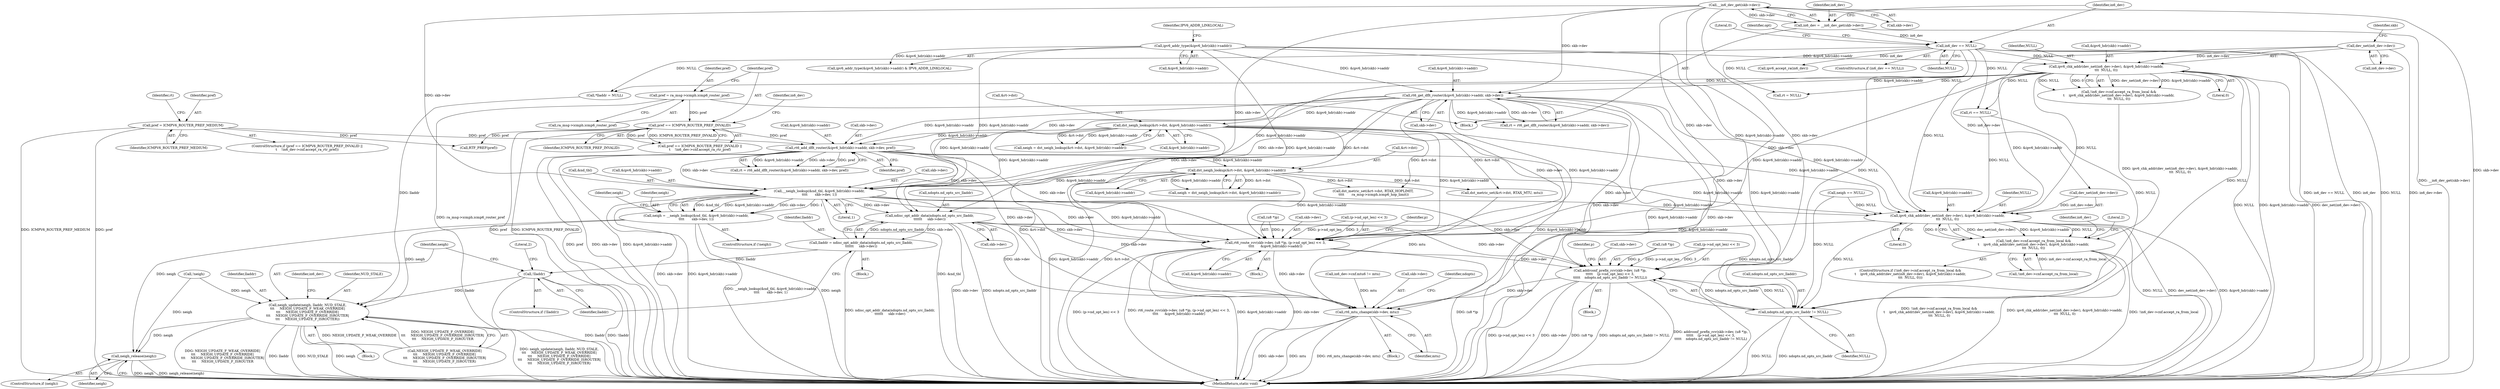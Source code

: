 digraph "0_linux_6fd99094de2b83d1d4c8457f2c83483b2828e75a@pointer" {
"1000729" [label="(Call,__neigh_lookup(&nd_tbl, &ipv6_hdr(skb)->saddr,\n\t\t\t\t       skb->dev, 1))"];
"1000167" [label="(Call,ipv6_addr_type(&ipv6_hdr(skb)->saddr))"];
"1000407" [label="(Call,dst_neigh_lookup(&rt->dst, &ipv6_hdr(skb)->saddr))"];
"1000393" [label="(Call,rt6_get_dflt_router(&ipv6_hdr(skb)->saddr, skb->dev))"];
"1000339" [label="(Call,ipv6_chk_addr(dev_net(in6_dev->dev), &ipv6_hdr(skb)->saddr,\n\t\t\t  NULL, 0))"];
"1000340" [label="(Call,dev_net(in6_dev->dev))"];
"1000209" [label="(Call,in6_dev == NULL)"];
"1000202" [label="(Call,in6_dev = __in6_dev_get(skb->dev))"];
"1000204" [label="(Call,__in6_dev_get(skb->dev))"];
"1000488" [label="(Call,dst_neigh_lookup(&rt->dst, &ipv6_hdr(skb)->saddr))"];
"1000465" [label="(Call,rt6_add_dflt_router(&ipv6_hdr(skb)->saddr, skb->dev, pref))"];
"1000388" [label="(Call,pref = ICMPV6_ROUTER_PREF_MEDIUM)"];
"1000379" [label="(Call,pref == ICMPV6_ROUTER_PREF_INVALID)"];
"1000370" [label="(Call,pref = ra_msg->icmph.icmp6_router_pref)"];
"1000727" [label="(Call,neigh = __neigh_lookup(&nd_tbl, &ipv6_hdr(skb)->saddr,\n\t\t\t\t       skb->dev, 1))"];
"1000771" [label="(Call,neigh_update(neigh, lladdr, NUD_STALE,\n\t\t\t     NEIGH_UPDATE_F_WEAK_OVERRIDE|\n\t\t\t     NEIGH_UPDATE_F_OVERRIDE|\n\t\t\t     NEIGH_UPDATE_F_OVERRIDE_ISROUTER|\n\t\t\t     NEIGH_UPDATE_F_ISROUTER))"];
"1001102" [label="(Call,neigh_release(neigh))"];
"1000755" [label="(Call,ndisc_opt_addr_data(ndopts.nd_opts_src_lladdr,\n\t\t\t\t\t\t     skb->dev))"];
"1000753" [label="(Call,lladdr = ndisc_opt_addr_data(ndopts.nd_opts_src_lladdr,\n\t\t\t\t\t\t     skb->dev))"];
"1000763" [label="(Call,!lladdr)"];
"1000900" [label="(Call,rt6_route_rcv(skb->dev, (u8 *)p, (p->nd_opt_len) << 3,\n\t\t\t\t      &ipv6_hdr(skb)->saddr))"];
"1000963" [label="(Call,addrconf_prefix_rcv(skb->dev, (u8 *)p,\n\t\t\t\t\t    (p->nd_opt_len) << 3,\n\t\t\t\t\t    ndopts.nd_opts_src_lladdr != NULL))"];
"1001055" [label="(Call,rt6_mtu_change(skb->dev, mtu))"];
"1000975" [label="(Call,ndopts.nd_opts_src_lladdr != NULL)"];
"1000806" [label="(Call,ipv6_chk_addr(dev_net(in6_dev->dev), &ipv6_hdr(skb)->saddr,\n\t\t\t  NULL, 0))"];
"1000799" [label="(Call,!in6_dev->cnf.accept_ra_from_local &&\n\t    ipv6_chk_addr(dev_net(in6_dev->dev), &ipv6_hdr(skb)->saddr,\n\t\t\t  NULL, 0))"];
"1000391" [label="(Call,rt = rt6_get_dflt_router(&ipv6_hdr(skb)->saddr, skb->dev))"];
"1001102" [label="(Call,neigh_release(neigh))"];
"1000753" [label="(Call,lladdr = ndisc_opt_addr_data(ndopts.nd_opts_src_lladdr,\n\t\t\t\t\t\t     skb->dev))"];
"1000798" [label="(ControlStructure,if (!in6_dev->cnf.accept_ra_from_local &&\n\t    ipv6_chk_addr(dev_net(in6_dev->dev), &ipv6_hdr(skb)->saddr,\n\t\t\t  NULL, 0)))"];
"1000340" [label="(Call,dev_net(in6_dev->dev))"];
"1000371" [label="(Identifier,pref)"];
"1000764" [label="(Identifier,lladdr)"];
"1001048" [label="(Call,dst_metric_set(&rt->dst, RTAX_MTU, mtu))"];
"1000800" [label="(Call,!in6_dev->cnf.accept_ra_from_local)"];
"1000956" [label="(Identifier,p)"];
"1001031" [label="(Call,in6_dev->cnf.mtu6 != mtu)"];
"1000377" [label="(ControlStructure,if (pref == ICMPV6_ROUTER_PREF_INVALID ||\n\t    !in6_dev->cnf.accept_ra_rtr_pref))"];
"1000752" [label="(Block,)"];
"1000912" [label="(Call,&ipv6_hdr(skb)->saddr)"];
"1000833" [label="(Identifier,in6_dev)"];
"1000771" [label="(Call,neigh_update(neigh, lladdr, NUD_STALE,\n\t\t\t     NEIGH_UPDATE_F_WEAK_OVERRIDE|\n\t\t\t     NEIGH_UPDATE_F_OVERRIDE|\n\t\t\t     NEIGH_UPDATE_F_OVERRIDE_ISROUTER|\n\t\t\t     NEIGH_UPDATE_F_ISROUTER))"];
"1001056" [label="(Call,skb->dev)"];
"1000806" [label="(Call,ipv6_chk_addr(dev_net(in6_dev->dev), &ipv6_hdr(skb)->saddr,\n\t\t\t  NULL, 0))"];
"1001038" [label="(Block,)"];
"1000785" [label="(Identifier,in6_dev)"];
"1000900" [label="(Call,rt6_route_rcv(skb->dev, (u8 *)p, (p->nd_opt_len) << 3,\n\t\t\t\t      &ipv6_hdr(skb)->saddr))"];
"1000226" [label="(Identifier,opt)"];
"1000855" [label="(Block,)"];
"1000466" [label="(Call,&ipv6_hdr(skb)->saddr)"];
"1000530" [label="(Call,RTF_PREF(pref))"];
"1000454" [label="(Call,rt == NULL)"];
"1000204" [label="(Call,__in6_dev_get(skb->dev))"];
"1000405" [label="(Call,neigh = dst_neigh_lookup(&rt->dst, &ipv6_hdr(skb)->saddr))"];
"1000962" [label="(Block,)"];
"1000816" [label="(Identifier,NULL)"];
"1000205" [label="(Call,skb->dev)"];
"1001062" [label="(Identifier,ndopts)"];
"1000173" [label="(Identifier,IPV6_ADDR_LINKLOCAL)"];
"1000774" [label="(Identifier,NUD_STALE)"];
"1001100" [label="(ControlStructure,if (neigh))"];
"1001104" [label="(MethodReturn,static void)"];
"1000389" [label="(Identifier,pref)"];
"1000370" [label="(Call,pref = ra_msg->icmph.icmp6_router_pref)"];
"1000112" [label="(Block,)"];
"1000349" [label="(Identifier,NULL)"];
"1000904" [label="(Call,(u8 *)p)"];
"1000493" [label="(Call,&ipv6_hdr(skb)->saddr)"];
"1000238" [label="(Call,ipv6_accept_ra(in6_dev))"];
"1000344" [label="(Call,&ipv6_hdr(skb)->saddr)"];
"1000499" [label="(Call,neigh == NULL)"];
"1000964" [label="(Call,skb->dev)"];
"1000730" [label="(Call,&nd_tbl)"];
"1000772" [label="(Identifier,neigh)"];
"1000209" [label="(Call,in6_dev == NULL)"];
"1000393" [label="(Call,rt6_get_dflt_router(&ipv6_hdr(skb)->saddr, skb->dev))"];
"1000799" [label="(Call,!in6_dev->cnf.accept_ra_from_local &&\n\t    ipv6_chk_addr(dev_net(in6_dev->dev), &ipv6_hdr(skb)->saddr,\n\t\t\t  NULL, 0))"];
"1000474" [label="(Identifier,pref)"];
"1000901" [label="(Call,skb->dev)"];
"1000438" [label="(Call,rt = NULL)"];
"1000488" [label="(Call,dst_neigh_lookup(&rt->dst, &ipv6_hdr(skb)->saddr))"];
"1000807" [label="(Call,dev_net(in6_dev->dev))"];
"1000385" [label="(Identifier,in6_dev)"];
"1000967" [label="(Call,(u8 *)p)"];
"1000767" [label="(Literal,2)"];
"1000580" [label="(Call,dst_metric_set(&rt->dst, RTAX_HOPLIMIT,\n \t\t\t\t       ra_msg->icmph.icmp6_hop_limit))"];
"1000463" [label="(Call,rt = rt6_add_dflt_router(&ipv6_hdr(skb)->saddr, skb->dev, pref))"];
"1000763" [label="(Call,!lladdr)"];
"1000486" [label="(Call,neigh = dst_neigh_lookup(&rt->dst, &ipv6_hdr(skb)->saddr))"];
"1000392" [label="(Identifier,rt)"];
"1000332" [label="(Call,!in6_dev->cnf.accept_ra_from_local &&\n\t    ipv6_chk_addr(dev_net(in6_dev->dev), &ipv6_hdr(skb)->saddr,\n\t\t\t  NULL, 0))"];
"1000166" [label="(Call,ipv6_addr_type(&ipv6_hdr(skb)->saddr) & IPV6_ADDR_LINKLOCAL)"];
"1000743" [label="(Block,)"];
"1000380" [label="(Identifier,pref)"];
"1000379" [label="(Call,pref == ICMPV6_ROUTER_PREF_INVALID)"];
"1000407" [label="(Call,dst_neigh_lookup(&rt->dst, &ipv6_hdr(skb)->saddr))"];
"1000408" [label="(Call,&rt->dst)"];
"1000208" [label="(ControlStructure,if (in6_dev == NULL))"];
"1000724" [label="(ControlStructure,if (!neigh))"];
"1000970" [label="(Call,(p->nd_opt_len) << 3)"];
"1000211" [label="(Identifier,NULL)"];
"1000489" [label="(Call,&rt->dst)"];
"1000725" [label="(Call,!neigh)"];
"1000210" [label="(Identifier,in6_dev)"];
"1000214" [label="(Literal,0)"];
"1000979" [label="(Identifier,NULL)"];
"1000203" [label="(Identifier,in6_dev)"];
"1000907" [label="(Call,(p->nd_opt_len) << 3)"];
"1000202" [label="(Call,in6_dev = __in6_dev_get(skb->dev))"];
"1000399" [label="(Call,skb->dev)"];
"1000762" [label="(ControlStructure,if (!lladdr))"];
"1000963" [label="(Call,addrconf_prefix_rcv(skb->dev, (u8 *)p,\n\t\t\t\t\t    (p->nd_opt_len) << 3,\n\t\t\t\t\t    ndopts.nd_opts_src_lladdr != NULL))"];
"1000820" [label="(Literal,2)"];
"1000729" [label="(Call,__neigh_lookup(&nd_tbl, &ipv6_hdr(skb)->saddr,\n\t\t\t\t       skb->dev, 1))"];
"1000773" [label="(Identifier,lladdr)"];
"1000471" [label="(Call,skb->dev)"];
"1000742" [label="(Identifier,neigh)"];
"1000394" [label="(Call,&ipv6_hdr(skb)->saddr)"];
"1000727" [label="(Call,neigh = __neigh_lookup(&nd_tbl, &ipv6_hdr(skb)->saddr,\n\t\t\t\t       skb->dev, 1))"];
"1001059" [label="(Identifier,mtu)"];
"1000465" [label="(Call,rt6_add_dflt_router(&ipv6_hdr(skb)->saddr, skb->dev, pref))"];
"1001103" [label="(Identifier,neigh)"];
"1000775" [label="(Call,NEIGH_UPDATE_F_WEAK_OVERRIDE|\n\t\t\t     NEIGH_UPDATE_F_OVERRIDE|\n\t\t\t     NEIGH_UPDATE_F_OVERRIDE_ISROUTER|\n\t\t\t     NEIGH_UPDATE_F_ISROUTER)"];
"1000849" [label="(Identifier,p)"];
"1000347" [label="(Identifier,skb)"];
"1000167" [label="(Call,ipv6_addr_type(&ipv6_hdr(skb)->saddr))"];
"1000756" [label="(Call,ndopts.nd_opts_src_lladdr)"];
"1000759" [label="(Call,skb->dev)"];
"1000975" [label="(Call,ndopts.nd_opts_src_lladdr != NULL)"];
"1000754" [label="(Identifier,lladdr)"];
"1000168" [label="(Call,&ipv6_hdr(skb)->saddr)"];
"1001055" [label="(Call,rt6_mtu_change(skb->dev, mtu))"];
"1000388" [label="(Call,pref = ICMPV6_ROUTER_PREF_MEDIUM)"];
"1000728" [label="(Identifier,neigh)"];
"1000390" [label="(Identifier,ICMPV6_ROUTER_PREF_MEDIUM)"];
"1000339" [label="(Call,ipv6_chk_addr(dev_net(in6_dev->dev), &ipv6_hdr(skb)->saddr,\n\t\t\t  NULL, 0))"];
"1000350" [label="(Literal,0)"];
"1000817" [label="(Literal,0)"];
"1000378" [label="(Call,pref == ICMPV6_ROUTER_PREF_INVALID ||\n\t    !in6_dev->cnf.accept_ra_rtr_pref)"];
"1000745" [label="(Call,*lladdr = NULL)"];
"1000372" [label="(Call,ra_msg->icmph.icmp6_router_pref)"];
"1000732" [label="(Call,&ipv6_hdr(skb)->saddr)"];
"1000341" [label="(Call,in6_dev->dev)"];
"1000381" [label="(Identifier,ICMPV6_ROUTER_PREF_INVALID)"];
"1000811" [label="(Call,&ipv6_hdr(skb)->saddr)"];
"1000976" [label="(Call,ndopts.nd_opts_src_lladdr)"];
"1000412" [label="(Call,&ipv6_hdr(skb)->saddr)"];
"1000737" [label="(Call,skb->dev)"];
"1000755" [label="(Call,ndisc_opt_addr_data(ndopts.nd_opts_src_lladdr,\n\t\t\t\t\t\t     skb->dev))"];
"1000740" [label="(Literal,1)"];
"1000729" -> "1000727"  [label="AST: "];
"1000729" -> "1000740"  [label="CFG: "];
"1000730" -> "1000729"  [label="AST: "];
"1000732" -> "1000729"  [label="AST: "];
"1000737" -> "1000729"  [label="AST: "];
"1000740" -> "1000729"  [label="AST: "];
"1000727" -> "1000729"  [label="CFG: "];
"1000729" -> "1001104"  [label="DDG: &nd_tbl"];
"1000729" -> "1001104"  [label="DDG: skb->dev"];
"1000729" -> "1001104"  [label="DDG: &ipv6_hdr(skb)->saddr"];
"1000729" -> "1000727"  [label="DDG: &nd_tbl"];
"1000729" -> "1000727"  [label="DDG: &ipv6_hdr(skb)->saddr"];
"1000729" -> "1000727"  [label="DDG: skb->dev"];
"1000729" -> "1000727"  [label="DDG: 1"];
"1000167" -> "1000729"  [label="DDG: &ipv6_hdr(skb)->saddr"];
"1000407" -> "1000729"  [label="DDG: &ipv6_hdr(skb)->saddr"];
"1000488" -> "1000729"  [label="DDG: &ipv6_hdr(skb)->saddr"];
"1000393" -> "1000729"  [label="DDG: &ipv6_hdr(skb)->saddr"];
"1000393" -> "1000729"  [label="DDG: skb->dev"];
"1000339" -> "1000729"  [label="DDG: &ipv6_hdr(skb)->saddr"];
"1000465" -> "1000729"  [label="DDG: skb->dev"];
"1000204" -> "1000729"  [label="DDG: skb->dev"];
"1000729" -> "1000755"  [label="DDG: skb->dev"];
"1000729" -> "1000806"  [label="DDG: &ipv6_hdr(skb)->saddr"];
"1000729" -> "1000900"  [label="DDG: skb->dev"];
"1000729" -> "1000900"  [label="DDG: &ipv6_hdr(skb)->saddr"];
"1000729" -> "1000963"  [label="DDG: skb->dev"];
"1000729" -> "1001055"  [label="DDG: skb->dev"];
"1000167" -> "1000166"  [label="AST: "];
"1000167" -> "1000168"  [label="CFG: "];
"1000168" -> "1000167"  [label="AST: "];
"1000173" -> "1000167"  [label="CFG: "];
"1000167" -> "1001104"  [label="DDG: &ipv6_hdr(skb)->saddr"];
"1000167" -> "1000166"  [label="DDG: &ipv6_hdr(skb)->saddr"];
"1000167" -> "1000339"  [label="DDG: &ipv6_hdr(skb)->saddr"];
"1000167" -> "1000393"  [label="DDG: &ipv6_hdr(skb)->saddr"];
"1000167" -> "1000806"  [label="DDG: &ipv6_hdr(skb)->saddr"];
"1000167" -> "1000900"  [label="DDG: &ipv6_hdr(skb)->saddr"];
"1000407" -> "1000405"  [label="AST: "];
"1000407" -> "1000412"  [label="CFG: "];
"1000408" -> "1000407"  [label="AST: "];
"1000412" -> "1000407"  [label="AST: "];
"1000405" -> "1000407"  [label="CFG: "];
"1000407" -> "1001104"  [label="DDG: &ipv6_hdr(skb)->saddr"];
"1000407" -> "1001104"  [label="DDG: &rt->dst"];
"1000407" -> "1000405"  [label="DDG: &rt->dst"];
"1000407" -> "1000405"  [label="DDG: &ipv6_hdr(skb)->saddr"];
"1000393" -> "1000407"  [label="DDG: &ipv6_hdr(skb)->saddr"];
"1000407" -> "1000465"  [label="DDG: &ipv6_hdr(skb)->saddr"];
"1000407" -> "1000488"  [label="DDG: &rt->dst"];
"1000407" -> "1000580"  [label="DDG: &rt->dst"];
"1000407" -> "1000806"  [label="DDG: &ipv6_hdr(skb)->saddr"];
"1000407" -> "1000900"  [label="DDG: &ipv6_hdr(skb)->saddr"];
"1000407" -> "1001048"  [label="DDG: &rt->dst"];
"1000393" -> "1000391"  [label="AST: "];
"1000393" -> "1000399"  [label="CFG: "];
"1000394" -> "1000393"  [label="AST: "];
"1000399" -> "1000393"  [label="AST: "];
"1000391" -> "1000393"  [label="CFG: "];
"1000393" -> "1001104"  [label="DDG: &ipv6_hdr(skb)->saddr"];
"1000393" -> "1001104"  [label="DDG: skb->dev"];
"1000393" -> "1000391"  [label="DDG: &ipv6_hdr(skb)->saddr"];
"1000393" -> "1000391"  [label="DDG: skb->dev"];
"1000339" -> "1000393"  [label="DDG: &ipv6_hdr(skb)->saddr"];
"1000204" -> "1000393"  [label="DDG: skb->dev"];
"1000393" -> "1000465"  [label="DDG: &ipv6_hdr(skb)->saddr"];
"1000393" -> "1000465"  [label="DDG: skb->dev"];
"1000393" -> "1000755"  [label="DDG: skb->dev"];
"1000393" -> "1000806"  [label="DDG: &ipv6_hdr(skb)->saddr"];
"1000393" -> "1000900"  [label="DDG: skb->dev"];
"1000393" -> "1000900"  [label="DDG: &ipv6_hdr(skb)->saddr"];
"1000393" -> "1000963"  [label="DDG: skb->dev"];
"1000393" -> "1001055"  [label="DDG: skb->dev"];
"1000339" -> "1000332"  [label="AST: "];
"1000339" -> "1000350"  [label="CFG: "];
"1000340" -> "1000339"  [label="AST: "];
"1000344" -> "1000339"  [label="AST: "];
"1000349" -> "1000339"  [label="AST: "];
"1000350" -> "1000339"  [label="AST: "];
"1000332" -> "1000339"  [label="CFG: "];
"1000339" -> "1001104"  [label="DDG: NULL"];
"1000339" -> "1001104"  [label="DDG: &ipv6_hdr(skb)->saddr"];
"1000339" -> "1001104"  [label="DDG: dev_net(in6_dev->dev)"];
"1000339" -> "1000332"  [label="DDG: dev_net(in6_dev->dev)"];
"1000339" -> "1000332"  [label="DDG: &ipv6_hdr(skb)->saddr"];
"1000339" -> "1000332"  [label="DDG: NULL"];
"1000339" -> "1000332"  [label="DDG: 0"];
"1000340" -> "1000339"  [label="DDG: in6_dev->dev"];
"1000209" -> "1000339"  [label="DDG: NULL"];
"1000339" -> "1000438"  [label="DDG: NULL"];
"1000339" -> "1000454"  [label="DDG: NULL"];
"1000339" -> "1000745"  [label="DDG: NULL"];
"1000339" -> "1000806"  [label="DDG: &ipv6_hdr(skb)->saddr"];
"1000339" -> "1000806"  [label="DDG: NULL"];
"1000339" -> "1000900"  [label="DDG: &ipv6_hdr(skb)->saddr"];
"1000339" -> "1000975"  [label="DDG: NULL"];
"1000340" -> "1000341"  [label="CFG: "];
"1000341" -> "1000340"  [label="AST: "];
"1000347" -> "1000340"  [label="CFG: "];
"1000340" -> "1001104"  [label="DDG: in6_dev->dev"];
"1000340" -> "1000807"  [label="DDG: in6_dev->dev"];
"1000209" -> "1000208"  [label="AST: "];
"1000209" -> "1000211"  [label="CFG: "];
"1000210" -> "1000209"  [label="AST: "];
"1000211" -> "1000209"  [label="AST: "];
"1000214" -> "1000209"  [label="CFG: "];
"1000226" -> "1000209"  [label="CFG: "];
"1000209" -> "1001104"  [label="DDG: in6_dev == NULL"];
"1000209" -> "1001104"  [label="DDG: in6_dev"];
"1000209" -> "1001104"  [label="DDG: NULL"];
"1000202" -> "1000209"  [label="DDG: in6_dev"];
"1000209" -> "1000238"  [label="DDG: in6_dev"];
"1000209" -> "1000438"  [label="DDG: NULL"];
"1000209" -> "1000454"  [label="DDG: NULL"];
"1000209" -> "1000745"  [label="DDG: NULL"];
"1000209" -> "1000806"  [label="DDG: NULL"];
"1000209" -> "1000975"  [label="DDG: NULL"];
"1000202" -> "1000112"  [label="AST: "];
"1000202" -> "1000204"  [label="CFG: "];
"1000203" -> "1000202"  [label="AST: "];
"1000204" -> "1000202"  [label="AST: "];
"1000210" -> "1000202"  [label="CFG: "];
"1000202" -> "1001104"  [label="DDG: __in6_dev_get(skb->dev)"];
"1000204" -> "1000202"  [label="DDG: skb->dev"];
"1000204" -> "1000205"  [label="CFG: "];
"1000205" -> "1000204"  [label="AST: "];
"1000204" -> "1001104"  [label="DDG: skb->dev"];
"1000204" -> "1000755"  [label="DDG: skb->dev"];
"1000204" -> "1000900"  [label="DDG: skb->dev"];
"1000204" -> "1000963"  [label="DDG: skb->dev"];
"1000204" -> "1001055"  [label="DDG: skb->dev"];
"1000488" -> "1000486"  [label="AST: "];
"1000488" -> "1000493"  [label="CFG: "];
"1000489" -> "1000488"  [label="AST: "];
"1000493" -> "1000488"  [label="AST: "];
"1000486" -> "1000488"  [label="CFG: "];
"1000488" -> "1001104"  [label="DDG: &rt->dst"];
"1000488" -> "1001104"  [label="DDG: &ipv6_hdr(skb)->saddr"];
"1000488" -> "1000486"  [label="DDG: &rt->dst"];
"1000488" -> "1000486"  [label="DDG: &ipv6_hdr(skb)->saddr"];
"1000465" -> "1000488"  [label="DDG: &ipv6_hdr(skb)->saddr"];
"1000488" -> "1000580"  [label="DDG: &rt->dst"];
"1000488" -> "1000806"  [label="DDG: &ipv6_hdr(skb)->saddr"];
"1000488" -> "1000900"  [label="DDG: &ipv6_hdr(skb)->saddr"];
"1000488" -> "1001048"  [label="DDG: &rt->dst"];
"1000465" -> "1000463"  [label="AST: "];
"1000465" -> "1000474"  [label="CFG: "];
"1000466" -> "1000465"  [label="AST: "];
"1000471" -> "1000465"  [label="AST: "];
"1000474" -> "1000465"  [label="AST: "];
"1000463" -> "1000465"  [label="CFG: "];
"1000465" -> "1001104"  [label="DDG: pref"];
"1000465" -> "1001104"  [label="DDG: skb->dev"];
"1000465" -> "1001104"  [label="DDG: &ipv6_hdr(skb)->saddr"];
"1000465" -> "1000463"  [label="DDG: &ipv6_hdr(skb)->saddr"];
"1000465" -> "1000463"  [label="DDG: skb->dev"];
"1000465" -> "1000463"  [label="DDG: pref"];
"1000388" -> "1000465"  [label="DDG: pref"];
"1000379" -> "1000465"  [label="DDG: pref"];
"1000465" -> "1000755"  [label="DDG: skb->dev"];
"1000465" -> "1000900"  [label="DDG: skb->dev"];
"1000465" -> "1000963"  [label="DDG: skb->dev"];
"1000465" -> "1001055"  [label="DDG: skb->dev"];
"1000388" -> "1000377"  [label="AST: "];
"1000388" -> "1000390"  [label="CFG: "];
"1000389" -> "1000388"  [label="AST: "];
"1000390" -> "1000388"  [label="AST: "];
"1000392" -> "1000388"  [label="CFG: "];
"1000388" -> "1001104"  [label="DDG: pref"];
"1000388" -> "1001104"  [label="DDG: ICMPV6_ROUTER_PREF_MEDIUM"];
"1000388" -> "1000530"  [label="DDG: pref"];
"1000379" -> "1000378"  [label="AST: "];
"1000379" -> "1000381"  [label="CFG: "];
"1000380" -> "1000379"  [label="AST: "];
"1000381" -> "1000379"  [label="AST: "];
"1000385" -> "1000379"  [label="CFG: "];
"1000378" -> "1000379"  [label="CFG: "];
"1000379" -> "1001104"  [label="DDG: pref"];
"1000379" -> "1001104"  [label="DDG: ICMPV6_ROUTER_PREF_INVALID"];
"1000379" -> "1000378"  [label="DDG: pref"];
"1000379" -> "1000378"  [label="DDG: ICMPV6_ROUTER_PREF_INVALID"];
"1000370" -> "1000379"  [label="DDG: pref"];
"1000379" -> "1000530"  [label="DDG: pref"];
"1000370" -> "1000112"  [label="AST: "];
"1000370" -> "1000372"  [label="CFG: "];
"1000371" -> "1000370"  [label="AST: "];
"1000372" -> "1000370"  [label="AST: "];
"1000380" -> "1000370"  [label="CFG: "];
"1000370" -> "1001104"  [label="DDG: ra_msg->icmph.icmp6_router_pref"];
"1000727" -> "1000724"  [label="AST: "];
"1000728" -> "1000727"  [label="AST: "];
"1000742" -> "1000727"  [label="CFG: "];
"1000727" -> "1001104"  [label="DDG: __neigh_lookup(&nd_tbl, &ipv6_hdr(skb)->saddr,\n\t\t\t\t       skb->dev, 1)"];
"1000727" -> "1001104"  [label="DDG: neigh"];
"1000727" -> "1000771"  [label="DDG: neigh"];
"1000727" -> "1001102"  [label="DDG: neigh"];
"1000771" -> "1000743"  [label="AST: "];
"1000771" -> "1000775"  [label="CFG: "];
"1000772" -> "1000771"  [label="AST: "];
"1000773" -> "1000771"  [label="AST: "];
"1000774" -> "1000771"  [label="AST: "];
"1000775" -> "1000771"  [label="AST: "];
"1000785" -> "1000771"  [label="CFG: "];
"1000771" -> "1001104"  [label="DDG: lladdr"];
"1000771" -> "1001104"  [label="DDG: NUD_STALE"];
"1000771" -> "1001104"  [label="DDG: neigh"];
"1000771" -> "1001104"  [label="DDG: neigh_update(neigh, lladdr, NUD_STALE,\n\t\t\t     NEIGH_UPDATE_F_WEAK_OVERRIDE|\n\t\t\t     NEIGH_UPDATE_F_OVERRIDE|\n\t\t\t     NEIGH_UPDATE_F_OVERRIDE_ISROUTER|\n\t\t\t     NEIGH_UPDATE_F_ISROUTER)"];
"1000771" -> "1001104"  [label="DDG: NEIGH_UPDATE_F_WEAK_OVERRIDE|\n\t\t\t     NEIGH_UPDATE_F_OVERRIDE|\n\t\t\t     NEIGH_UPDATE_F_OVERRIDE_ISROUTER|\n\t\t\t     NEIGH_UPDATE_F_ISROUTER"];
"1000725" -> "1000771"  [label="DDG: neigh"];
"1000745" -> "1000771"  [label="DDG: lladdr"];
"1000763" -> "1000771"  [label="DDG: lladdr"];
"1000775" -> "1000771"  [label="DDG: NEIGH_UPDATE_F_WEAK_OVERRIDE"];
"1000775" -> "1000771"  [label="DDG: NEIGH_UPDATE_F_OVERRIDE|\n\t\t\t     NEIGH_UPDATE_F_OVERRIDE_ISROUTER|\n\t\t\t     NEIGH_UPDATE_F_ISROUTER"];
"1000771" -> "1001102"  [label="DDG: neigh"];
"1001102" -> "1001100"  [label="AST: "];
"1001102" -> "1001103"  [label="CFG: "];
"1001103" -> "1001102"  [label="AST: "];
"1001104" -> "1001102"  [label="CFG: "];
"1001102" -> "1001104"  [label="DDG: neigh"];
"1001102" -> "1001104"  [label="DDG: neigh_release(neigh)"];
"1000725" -> "1001102"  [label="DDG: neigh"];
"1000755" -> "1000753"  [label="AST: "];
"1000755" -> "1000759"  [label="CFG: "];
"1000756" -> "1000755"  [label="AST: "];
"1000759" -> "1000755"  [label="AST: "];
"1000753" -> "1000755"  [label="CFG: "];
"1000755" -> "1001104"  [label="DDG: skb->dev"];
"1000755" -> "1001104"  [label="DDG: ndopts.nd_opts_src_lladdr"];
"1000755" -> "1000753"  [label="DDG: ndopts.nd_opts_src_lladdr"];
"1000755" -> "1000753"  [label="DDG: skb->dev"];
"1000755" -> "1000900"  [label="DDG: skb->dev"];
"1000755" -> "1000963"  [label="DDG: skb->dev"];
"1000755" -> "1000975"  [label="DDG: ndopts.nd_opts_src_lladdr"];
"1000755" -> "1001055"  [label="DDG: skb->dev"];
"1000753" -> "1000752"  [label="AST: "];
"1000754" -> "1000753"  [label="AST: "];
"1000764" -> "1000753"  [label="CFG: "];
"1000753" -> "1001104"  [label="DDG: ndisc_opt_addr_data(ndopts.nd_opts_src_lladdr,\n\t\t\t\t\t\t     skb->dev)"];
"1000753" -> "1000763"  [label="DDG: lladdr"];
"1000763" -> "1000762"  [label="AST: "];
"1000763" -> "1000764"  [label="CFG: "];
"1000764" -> "1000763"  [label="AST: "];
"1000767" -> "1000763"  [label="CFG: "];
"1000772" -> "1000763"  [label="CFG: "];
"1000763" -> "1001104"  [label="DDG: !lladdr"];
"1000763" -> "1001104"  [label="DDG: lladdr"];
"1000900" -> "1000855"  [label="AST: "];
"1000900" -> "1000912"  [label="CFG: "];
"1000901" -> "1000900"  [label="AST: "];
"1000904" -> "1000900"  [label="AST: "];
"1000907" -> "1000900"  [label="AST: "];
"1000912" -> "1000900"  [label="AST: "];
"1000849" -> "1000900"  [label="CFG: "];
"1000900" -> "1001104"  [label="DDG: (u8 *)p"];
"1000900" -> "1001104"  [label="DDG: (p->nd_opt_len) << 3"];
"1000900" -> "1001104"  [label="DDG: rt6_route_rcv(skb->dev, (u8 *)p, (p->nd_opt_len) << 3,\n\t\t\t\t      &ipv6_hdr(skb)->saddr)"];
"1000900" -> "1001104"  [label="DDG: &ipv6_hdr(skb)->saddr"];
"1000900" -> "1001104"  [label="DDG: skb->dev"];
"1000904" -> "1000900"  [label="DDG: p"];
"1000907" -> "1000900"  [label="DDG: p->nd_opt_len"];
"1000907" -> "1000900"  [label="DDG: 3"];
"1000806" -> "1000900"  [label="DDG: &ipv6_hdr(skb)->saddr"];
"1000900" -> "1000963"  [label="DDG: skb->dev"];
"1000900" -> "1001055"  [label="DDG: skb->dev"];
"1000963" -> "1000962"  [label="AST: "];
"1000963" -> "1000975"  [label="CFG: "];
"1000964" -> "1000963"  [label="AST: "];
"1000967" -> "1000963"  [label="AST: "];
"1000970" -> "1000963"  [label="AST: "];
"1000975" -> "1000963"  [label="AST: "];
"1000956" -> "1000963"  [label="CFG: "];
"1000963" -> "1001104"  [label="DDG: skb->dev"];
"1000963" -> "1001104"  [label="DDG: (u8 *)p"];
"1000963" -> "1001104"  [label="DDG: ndopts.nd_opts_src_lladdr != NULL"];
"1000963" -> "1001104"  [label="DDG: addrconf_prefix_rcv(skb->dev, (u8 *)p,\n\t\t\t\t\t    (p->nd_opt_len) << 3,\n\t\t\t\t\t    ndopts.nd_opts_src_lladdr != NULL)"];
"1000963" -> "1001104"  [label="DDG: (p->nd_opt_len) << 3"];
"1000967" -> "1000963"  [label="DDG: p"];
"1000970" -> "1000963"  [label="DDG: p->nd_opt_len"];
"1000970" -> "1000963"  [label="DDG: 3"];
"1000975" -> "1000963"  [label="DDG: ndopts.nd_opts_src_lladdr"];
"1000975" -> "1000963"  [label="DDG: NULL"];
"1000963" -> "1001055"  [label="DDG: skb->dev"];
"1001055" -> "1001038"  [label="AST: "];
"1001055" -> "1001059"  [label="CFG: "];
"1001056" -> "1001055"  [label="AST: "];
"1001059" -> "1001055"  [label="AST: "];
"1001062" -> "1001055"  [label="CFG: "];
"1001055" -> "1001104"  [label="DDG: rt6_mtu_change(skb->dev, mtu)"];
"1001055" -> "1001104"  [label="DDG: skb->dev"];
"1001055" -> "1001104"  [label="DDG: mtu"];
"1001048" -> "1001055"  [label="DDG: mtu"];
"1001031" -> "1001055"  [label="DDG: mtu"];
"1000975" -> "1000979"  [label="CFG: "];
"1000976" -> "1000975"  [label="AST: "];
"1000979" -> "1000975"  [label="AST: "];
"1000975" -> "1001104"  [label="DDG: NULL"];
"1000975" -> "1001104"  [label="DDG: ndopts.nd_opts_src_lladdr"];
"1000806" -> "1000975"  [label="DDG: NULL"];
"1000499" -> "1000975"  [label="DDG: NULL"];
"1000454" -> "1000975"  [label="DDG: NULL"];
"1000806" -> "1000799"  [label="AST: "];
"1000806" -> "1000817"  [label="CFG: "];
"1000807" -> "1000806"  [label="AST: "];
"1000811" -> "1000806"  [label="AST: "];
"1000816" -> "1000806"  [label="AST: "];
"1000817" -> "1000806"  [label="AST: "];
"1000799" -> "1000806"  [label="CFG: "];
"1000806" -> "1001104"  [label="DDG: NULL"];
"1000806" -> "1001104"  [label="DDG: dev_net(in6_dev->dev)"];
"1000806" -> "1001104"  [label="DDG: &ipv6_hdr(skb)->saddr"];
"1000806" -> "1000799"  [label="DDG: dev_net(in6_dev->dev)"];
"1000806" -> "1000799"  [label="DDG: &ipv6_hdr(skb)->saddr"];
"1000806" -> "1000799"  [label="DDG: NULL"];
"1000806" -> "1000799"  [label="DDG: 0"];
"1000807" -> "1000806"  [label="DDG: in6_dev->dev"];
"1000499" -> "1000806"  [label="DDG: NULL"];
"1000454" -> "1000806"  [label="DDG: NULL"];
"1000799" -> "1000798"  [label="AST: "];
"1000799" -> "1000800"  [label="CFG: "];
"1000800" -> "1000799"  [label="AST: "];
"1000820" -> "1000799"  [label="CFG: "];
"1000833" -> "1000799"  [label="CFG: "];
"1000799" -> "1001104"  [label="DDG: ipv6_chk_addr(dev_net(in6_dev->dev), &ipv6_hdr(skb)->saddr,\n\t\t\t  NULL, 0)"];
"1000799" -> "1001104"  [label="DDG: !in6_dev->cnf.accept_ra_from_local"];
"1000799" -> "1001104"  [label="DDG: !in6_dev->cnf.accept_ra_from_local &&\n\t    ipv6_chk_addr(dev_net(in6_dev->dev), &ipv6_hdr(skb)->saddr,\n\t\t\t  NULL, 0)"];
"1000800" -> "1000799"  [label="DDG: in6_dev->cnf.accept_ra_from_local"];
"1000332" -> "1000799"  [label="DDG: ipv6_chk_addr(dev_net(in6_dev->dev), &ipv6_hdr(skb)->saddr,\n\t\t\t  NULL, 0)"];
}
